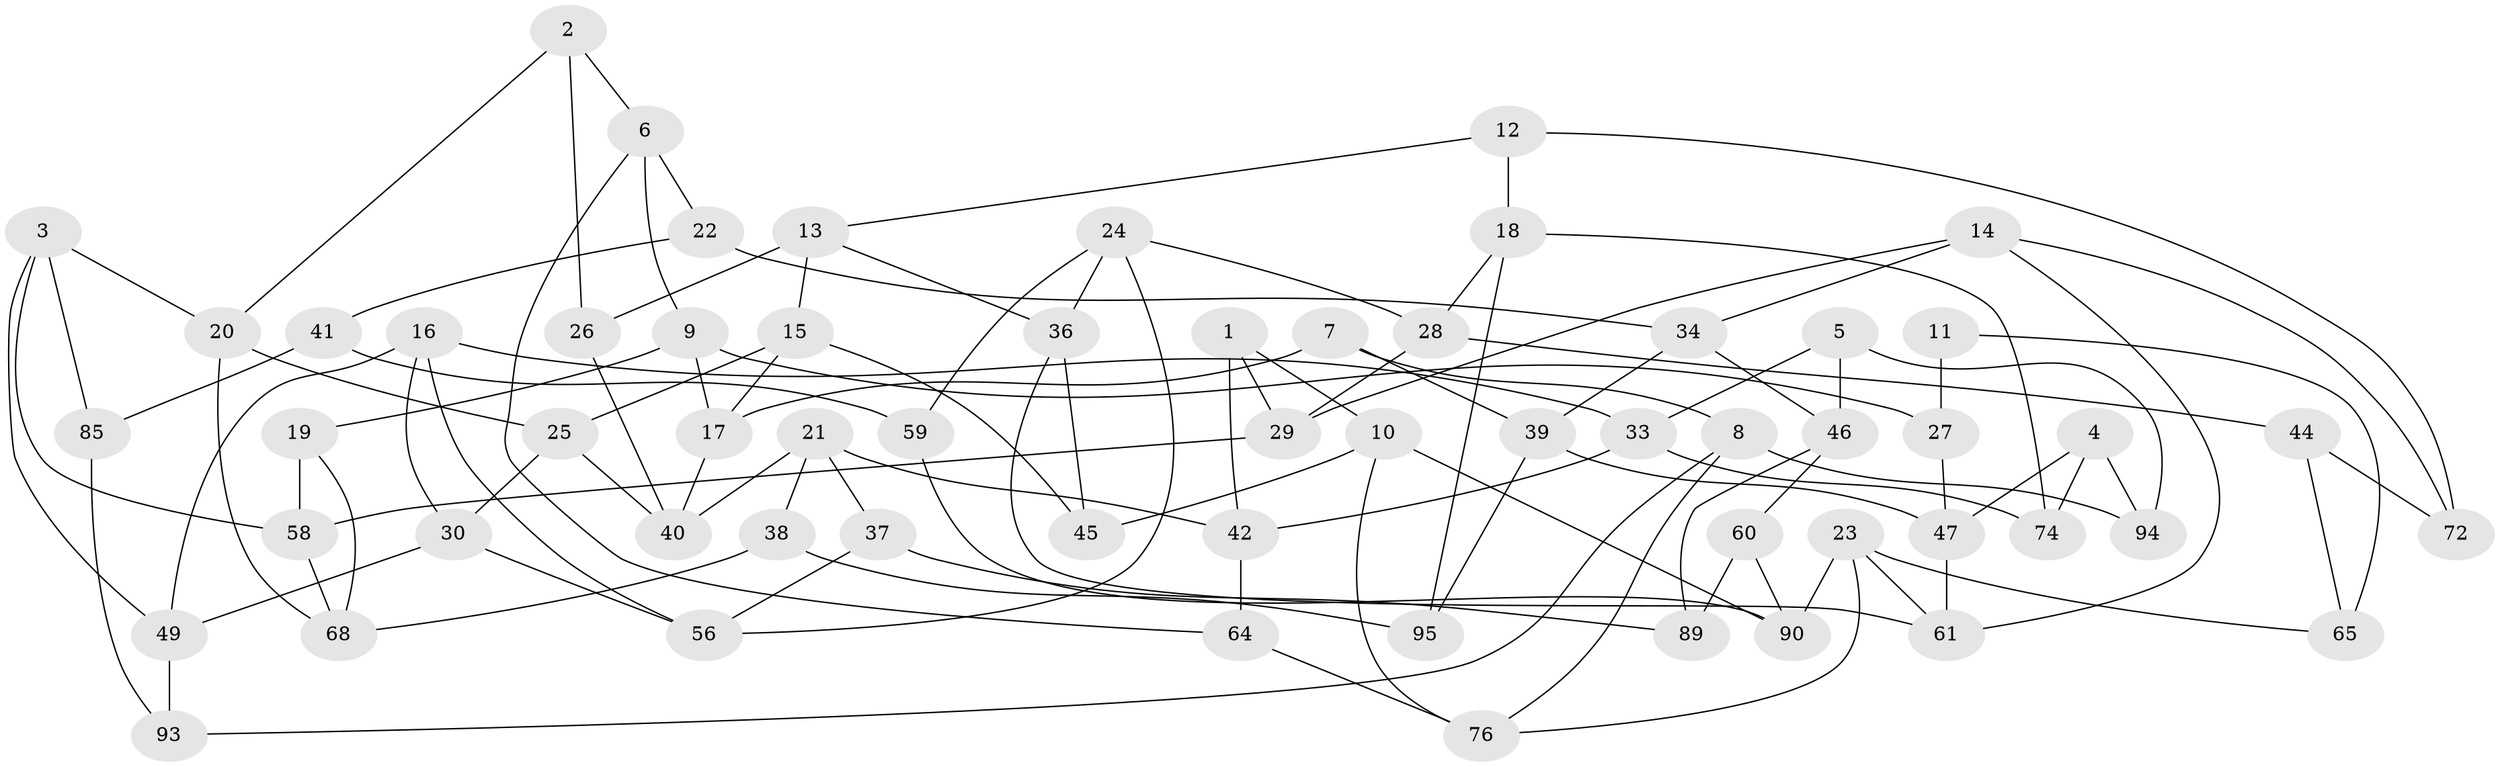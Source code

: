 // original degree distribution, {3: 1.0}
// Generated by graph-tools (version 1.1) at 2025/11/02/21/25 10:11:15]
// undirected, 61 vertices, 108 edges
graph export_dot {
graph [start="1"]
  node [color=gray90,style=filled];
  1;
  2 [super="+87"];
  3 [super="+91"];
  4;
  5;
  6 [super="+51"];
  7;
  8 [super="+31"];
  9 [super="+43"];
  10 [super="+97"];
  11;
  12;
  13 [super="+32"];
  14 [super="+35"];
  15 [super="+66"];
  16 [super="+100"];
  17 [super="+69"];
  18 [super="+50"];
  19;
  20 [super="+88"];
  21 [super="+48"];
  22 [super="+63"];
  23 [super="+57"];
  24 [super="+52"];
  25 [super="+71"];
  26 [super="+53"];
  27;
  28 [super="+70"];
  29 [super="+80"];
  30 [super="+55"];
  33 [super="+82"];
  34 [super="+98"];
  36 [super="+67"];
  37;
  38;
  39 [super="+86"];
  40 [super="+75"];
  41 [super="+62"];
  42 [super="+54"];
  44;
  45;
  46 [super="+73"];
  47 [super="+83"];
  49 [super="+92"];
  56 [super="+84"];
  58 [super="+81"];
  59;
  60;
  61 [super="+99"];
  64;
  65 [super="+77"];
  68 [super="+78"];
  72;
  74;
  76 [super="+79"];
  85;
  89;
  90 [super="+96"];
  93;
  94;
  95;
  1 -- 29;
  1 -- 42;
  1 -- 10;
  2 -- 26 [weight=2];
  2 -- 20;
  2 -- 6;
  3 -- 85;
  3 -- 58;
  3 -- 20;
  3 -- 49;
  4 -- 74;
  4 -- 94;
  4 -- 47;
  5 -- 94;
  5 -- 46;
  5 -- 33;
  6 -- 64;
  6 -- 9;
  6 -- 22;
  7 -- 17;
  7 -- 8;
  7 -- 39;
  8 -- 94;
  8 -- 76;
  8 -- 93;
  9 -- 19;
  9 -- 27;
  9 -- 17;
  10 -- 90;
  10 -- 76;
  10 -- 45;
  11 -- 65 [weight=2];
  11 -- 27;
  12 -- 13;
  12 -- 18;
  12 -- 72;
  13 -- 15;
  13 -- 26;
  13 -- 36;
  14 -- 29;
  14 -- 72;
  14 -- 34;
  14 -- 61;
  15 -- 45;
  15 -- 25;
  15 -- 17;
  16 -- 49;
  16 -- 33;
  16 -- 56;
  16 -- 30;
  17 -- 40;
  18 -- 95;
  18 -- 28;
  18 -- 74;
  19 -- 68;
  19 -- 58;
  20 -- 25;
  20 -- 68;
  21 -- 37;
  21 -- 42;
  21 -- 38;
  21 -- 40;
  22 -- 41 [weight=2];
  22 -- 34;
  23 -- 61;
  23 -- 76;
  23 -- 65;
  23 -- 90;
  24 -- 56;
  24 -- 36;
  24 -- 59;
  24 -- 28;
  25 -- 40;
  25 -- 30;
  26 -- 40;
  27 -- 47;
  28 -- 29;
  28 -- 44;
  29 -- 58;
  30 -- 56;
  30 -- 49;
  33 -- 74;
  33 -- 42;
  34 -- 46;
  34 -- 39;
  36 -- 61;
  36 -- 45;
  37 -- 89;
  37 -- 56;
  38 -- 68;
  38 -- 95;
  39 -- 95;
  39 -- 47;
  41 -- 85;
  41 -- 59;
  42 -- 64;
  44 -- 72;
  44 -- 65;
  46 -- 60;
  46 -- 89;
  47 -- 61;
  49 -- 93;
  58 -- 68;
  59 -- 90;
  60 -- 89;
  60 -- 90;
  64 -- 76;
  85 -- 93;
}
